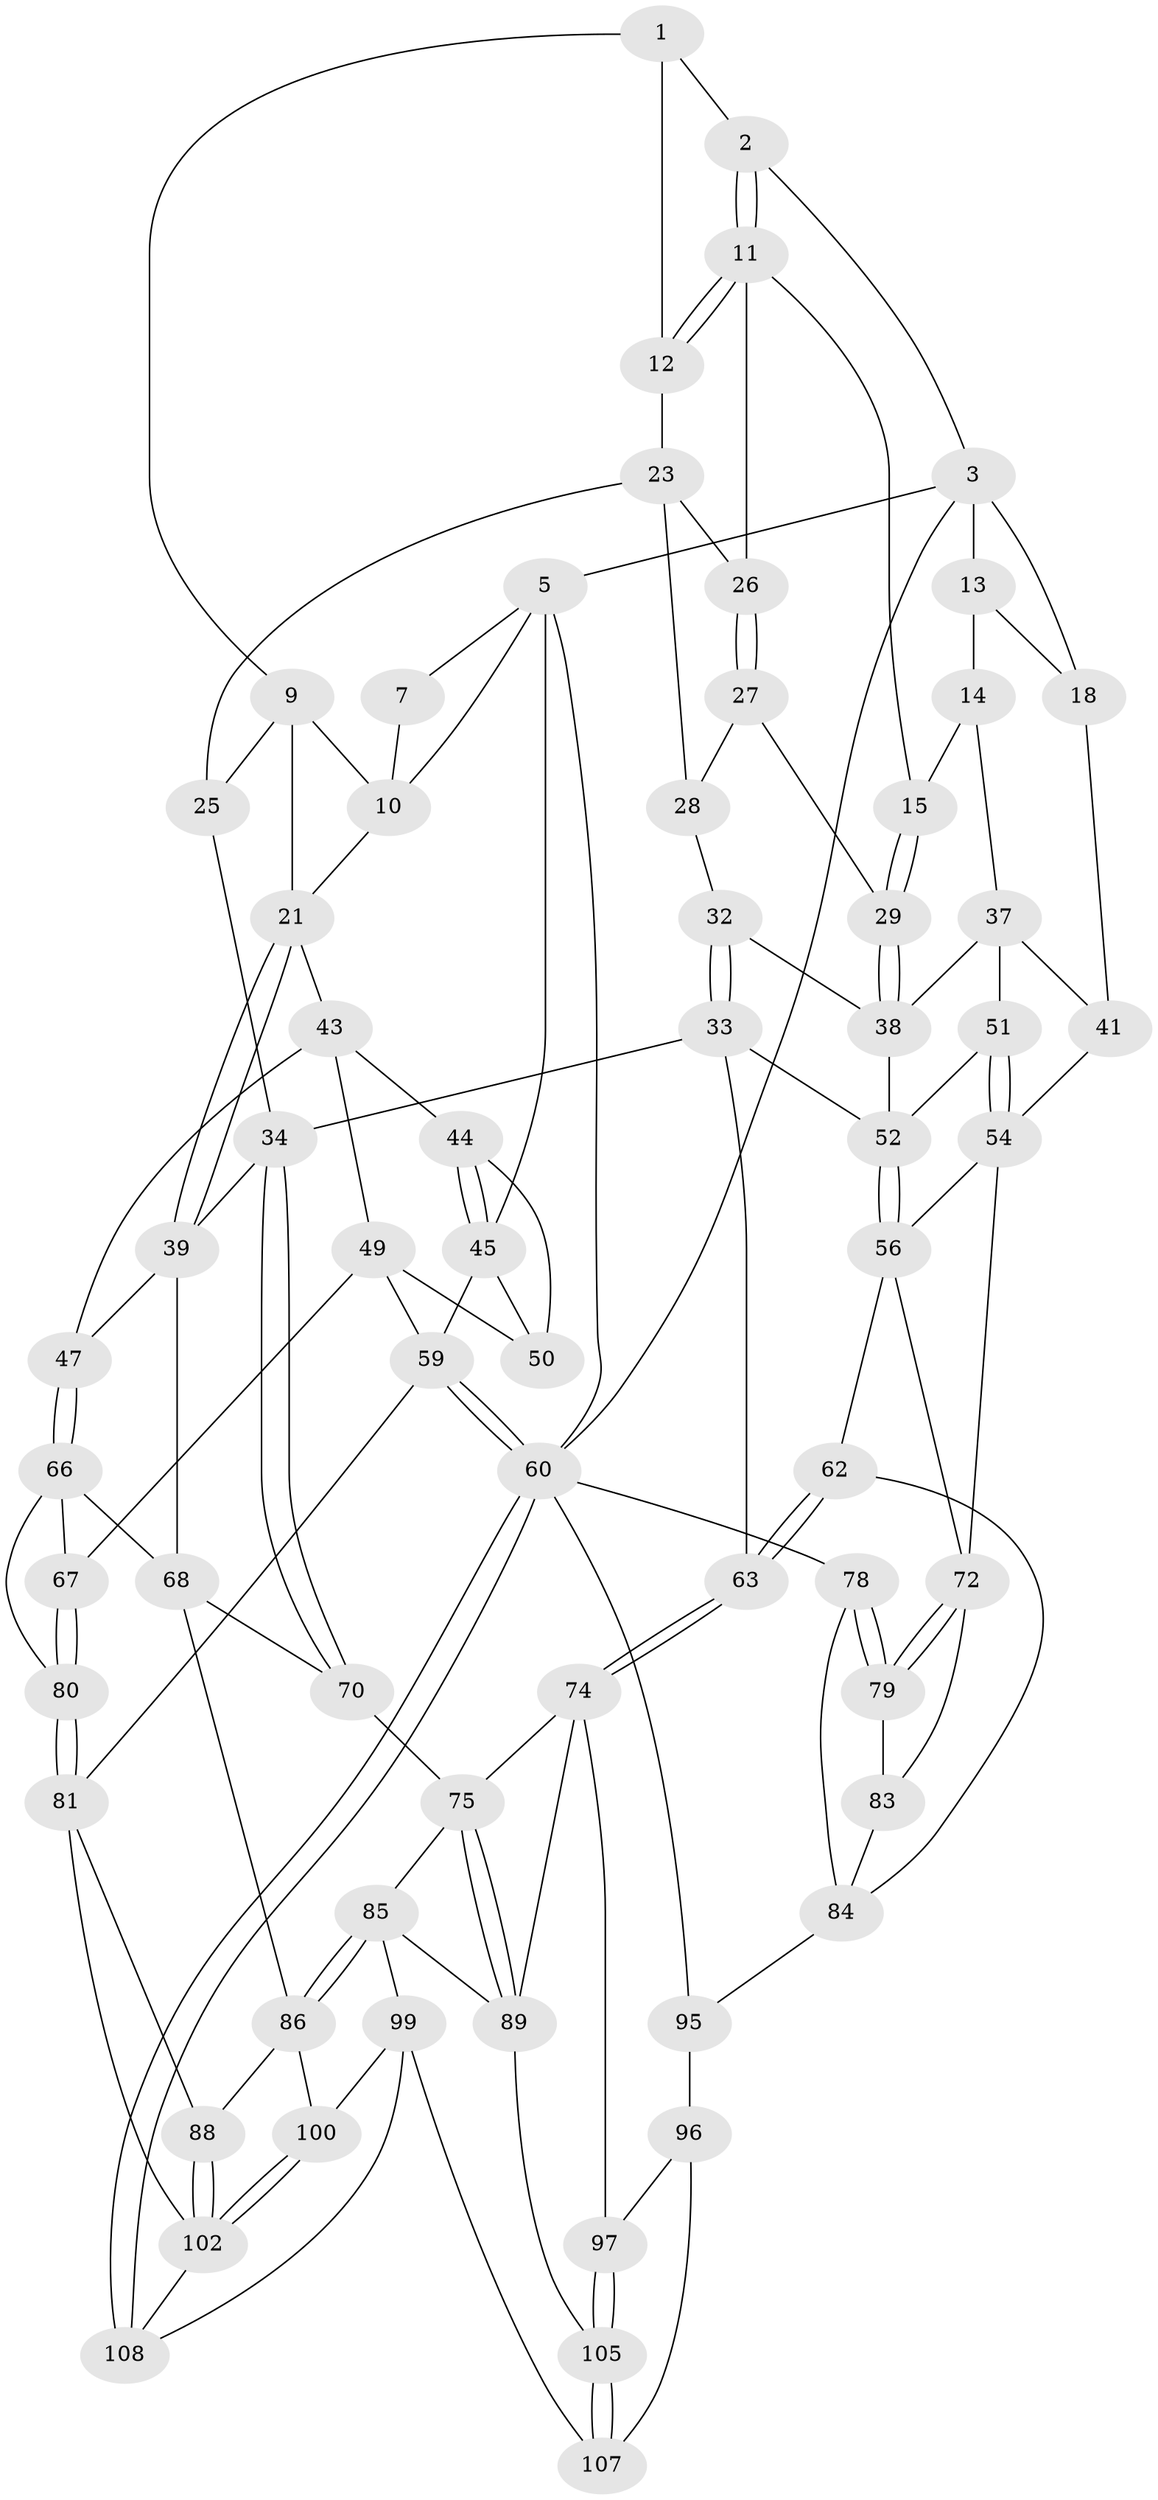 // original degree distribution, {3: 0.01818181818181818, 4: 0.2545454545454545, 6: 0.23636363636363636, 5: 0.4909090909090909}
// Generated by graph-tools (version 1.1) at 2025/11/02/27/25 16:11:53]
// undirected, 67 vertices, 144 edges
graph export_dot {
graph [start="1"]
  node [color=gray90,style=filled];
  1 [pos="+0.6107318894947851+0",super="+8"];
  2 [pos="+0.6226081885220386+0"];
  3 [pos="+0.9057150425291106+0",super="+4"];
  5 [pos="+0+0",super="+6"];
  7 [pos="+0.5067937100780607+0"];
  9 [pos="+0.41462101585074973+0.11266227600817523",super="+20"];
  10 [pos="+0.4139985224149675+0.09842478128349746",super="+19"];
  11 [pos="+0.7059218533667228+0.0920237727303545",super="+16"];
  12 [pos="+0.5094679263555485+0.149804300118538"];
  13 [pos="+0.9201480444083244+0.04529273343481588",super="+17"];
  14 [pos="+0.7596334583374873+0.14355035144712172",super="+36"];
  15 [pos="+0.7266916599888358+0.12163485203300703"];
  18 [pos="+1+0.22397189289013078"];
  21 [pos="+0.2132327851092185+0.1976578293208622",super="+22"];
  23 [pos="+0.509382979147596+0.18452395647856815",super="+24"];
  25 [pos="+0.4173689852386644+0.2413794372301443"];
  26 [pos="+0.557731801665965+0.20650129533358"];
  27 [pos="+0.5641990726109684+0.23257662932190093",super="+30"];
  28 [pos="+0.5144672229317214+0.2659259906591332",super="+31"];
  29 [pos="+0.6139649502768326+0.28081287110235653"];
  32 [pos="+0.5657239127562556+0.3892179837376558"];
  33 [pos="+0.5642933031806903+0.3914646213586589",super="+58"];
  34 [pos="+0.45552227169690485+0.4420868718386722",super="+35"];
  37 [pos="+0.802263194526715+0.2883950491138242",super="+42"];
  38 [pos="+0.7657396917530748+0.31736316490995836",super="+40"];
  39 [pos="+0.31476320691499116+0.4350247908548425",super="+46"];
  41 [pos="+1+0.25163700881815737"];
  43 [pos="+0.14514409382729676+0.3209039652157685",super="+48"];
  44 [pos="+0.07601504904181047+0.35448462534558395"];
  45 [pos="+0+0.0549087622296518",super="+57"];
  47 [pos="+0.303376629249482+0.4423620752432862"];
  49 [pos="+0.1325696526513148+0.46987059410508264",super="+64"];
  50 [pos="+0.054646381372645804+0.4338347360422513"];
  51 [pos="+0.8547527333700835+0.3541220989335889"];
  52 [pos="+0.7896382464192009+0.45441411104771273",super="+53"];
  54 [pos="+0.9037505798456056+0.43840592494346525",super="+55"];
  56 [pos="+0.8857784130733943+0.497172371060459",super="+61"];
  59 [pos="+0+0.7006912894116033",super="+65"];
  60 [pos="+0+1",super="+77"];
  62 [pos="+0.7269274204534496+0.6185317439137692"];
  63 [pos="+0.7129761456102761+0.619365210546182"];
  66 [pos="+0.24177308336038777+0.5606028975833178",super="+69"];
  67 [pos="+0.14456151471887807+0.5865022334126427"];
  68 [pos="+0.3256077147557528+0.6308203806345585",super="+71"];
  70 [pos="+0.4590378342459637+0.4582223045208469"];
  72 [pos="+1+0.6083662724410451",super="+73"];
  74 [pos="+0.7125478658459236+0.6197902026203821",super="+98"];
  75 [pos="+0.5613998227283385+0.6055825366469276",super="+76"];
  78 [pos="+1+1",super="+93"];
  79 [pos="+1+0.6627711973082061",super="+92"];
  80 [pos="+0.21289735908431515+0.6679544835361151"];
  81 [pos="+0.20242495806783575+0.7693212327766386",super="+82"];
  83 [pos="+0.892427506702138+0.6812703111616281"];
  84 [pos="+0.809234102548549+0.6619687328606951",super="+94"];
  85 [pos="+0.3968909003023123+0.7152917894221025",super="+91"];
  86 [pos="+0.3900444118738786+0.714007166920149",super="+87"];
  88 [pos="+0.23849910759113704+0.8071382425855927"];
  89 [pos="+0.5232549756057335+0.8261766997464991",super="+90"];
  95 [pos="+0.8316972456827102+0.8345504636115854",super="+101"];
  96 [pos="+0.784362367914635+0.8364193687469512",super="+104"];
  97 [pos="+0.7542925794760907+0.829667961927361"];
  99 [pos="+0.49215843404854215+0.8513572705845899",super="+110"];
  100 [pos="+0.3610093443401165+0.9055568938466564"];
  102 [pos="+0.24562647557752554+0.9556322656175926",super="+103"];
  105 [pos="+0.6897704080238083+0.8783264247460983",super="+106"];
  107 [pos="+0.6930786050604923+1",super="+109"];
  108 [pos="+0.19305134433571974+1"];
  1 -- 2;
  1 -- 12;
  1 -- 9;
  2 -- 3;
  2 -- 11;
  2 -- 11;
  3 -- 13;
  3 -- 5;
  3 -- 18;
  3 -- 60;
  5 -- 45;
  5 -- 60;
  5 -- 7;
  5 -- 10;
  7 -- 10;
  9 -- 10;
  9 -- 21;
  9 -- 25;
  10 -- 21;
  11 -- 12;
  11 -- 12;
  11 -- 26;
  11 -- 15;
  12 -- 23;
  13 -- 14 [weight=2];
  13 -- 18;
  14 -- 15;
  14 -- 37;
  15 -- 29;
  15 -- 29;
  18 -- 41;
  21 -- 39;
  21 -- 39;
  21 -- 43;
  23 -- 26;
  23 -- 25;
  23 -- 28;
  25 -- 34;
  26 -- 27;
  26 -- 27;
  27 -- 28 [weight=2];
  27 -- 29;
  28 -- 32;
  29 -- 38;
  29 -- 38;
  32 -- 33;
  32 -- 33;
  32 -- 38;
  33 -- 34;
  33 -- 52;
  33 -- 63;
  34 -- 70;
  34 -- 70;
  34 -- 39;
  37 -- 38;
  37 -- 41;
  37 -- 51;
  38 -- 52;
  39 -- 68;
  39 -- 47;
  41 -- 54;
  43 -- 44;
  43 -- 49;
  43 -- 47;
  44 -- 45;
  44 -- 45;
  44 -- 50;
  45 -- 50;
  45 -- 59;
  47 -- 66;
  47 -- 66;
  49 -- 50;
  49 -- 67;
  49 -- 59;
  51 -- 52;
  51 -- 54;
  51 -- 54;
  52 -- 56;
  52 -- 56;
  54 -- 56;
  54 -- 72;
  56 -- 62;
  56 -- 72;
  59 -- 60;
  59 -- 60;
  59 -- 81;
  60 -- 108;
  60 -- 108;
  60 -- 78;
  60 -- 95;
  62 -- 63;
  62 -- 63;
  62 -- 84;
  63 -- 74;
  63 -- 74;
  66 -- 67;
  66 -- 80;
  66 -- 68;
  67 -- 80;
  67 -- 80;
  68 -- 86;
  68 -- 70;
  70 -- 75;
  72 -- 79;
  72 -- 79;
  72 -- 83;
  74 -- 75;
  74 -- 89;
  74 -- 97;
  75 -- 89;
  75 -- 89;
  75 -- 85;
  78 -- 79 [weight=2];
  78 -- 79;
  78 -- 84;
  79 -- 83;
  80 -- 81;
  80 -- 81;
  81 -- 88;
  81 -- 102;
  83 -- 84;
  84 -- 95;
  85 -- 86;
  85 -- 86;
  85 -- 99;
  85 -- 89;
  86 -- 88;
  86 -- 100;
  88 -- 102;
  88 -- 102;
  89 -- 105;
  95 -- 96 [weight=2];
  96 -- 97;
  96 -- 107;
  97 -- 105;
  97 -- 105;
  99 -- 100;
  99 -- 108;
  99 -- 107;
  100 -- 102;
  100 -- 102;
  102 -- 108;
  105 -- 107 [weight=2];
  105 -- 107;
}
